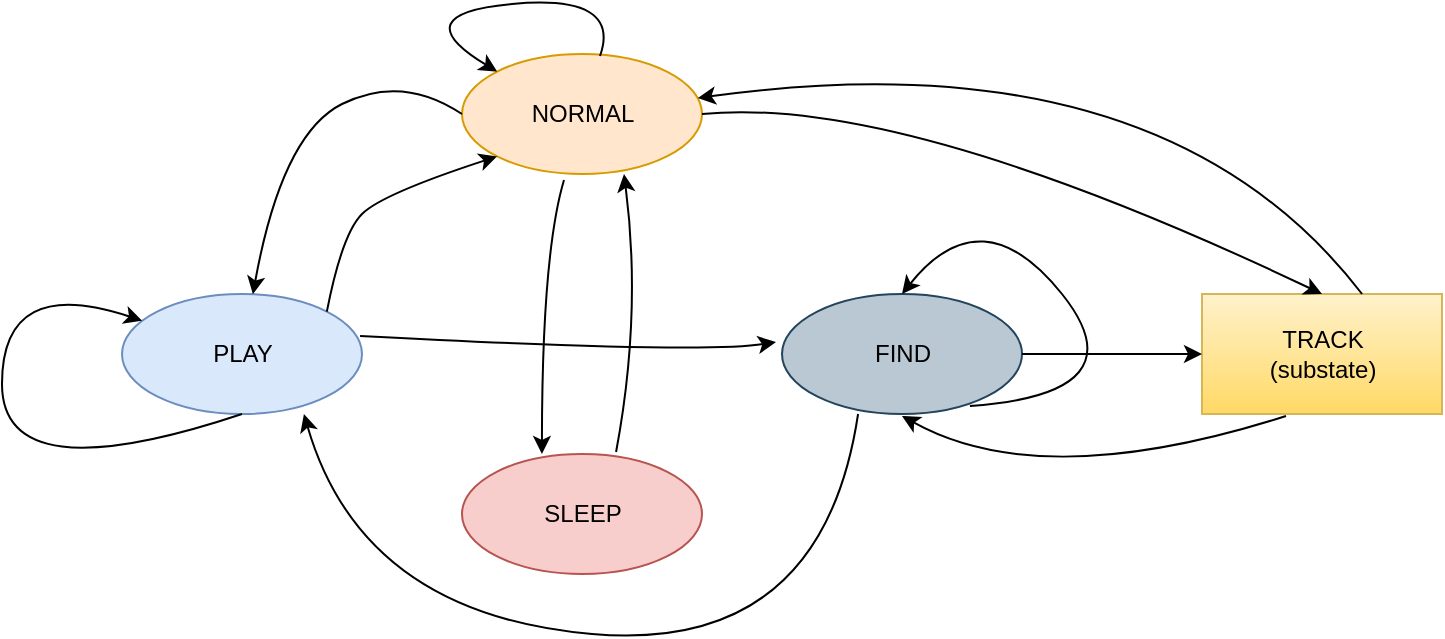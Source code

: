 <mxfile version="14.4.3" type="device"><diagram id="S5TtVCIUDTd6YPmIOVMU" name="Page-1"><mxGraphModel dx="852" dy="494" grid="1" gridSize="10" guides="1" tooltips="1" connect="1" arrows="1" fold="1" page="1" pageScale="1" pageWidth="827" pageHeight="1169" math="0" shadow="0"><root><mxCell id="0"/><mxCell id="1" parent="0"/><mxCell id="lbzcJqJT35EI1RDV9c0--1" value="" style="ellipse;whiteSpace=wrap;html=1;fillColor=#ffe6cc;strokeColor=#d79b00;" vertex="1" parent="1"><mxGeometry x="240" y="50" width="120" height="60" as="geometry"/></mxCell><mxCell id="lbzcJqJT35EI1RDV9c0--2" value="" style="ellipse;whiteSpace=wrap;html=1;fillColor=#dae8fc;strokeColor=#6c8ebf;" vertex="1" parent="1"><mxGeometry x="70" y="170" width="120" height="60" as="geometry"/></mxCell><mxCell id="lbzcJqJT35EI1RDV9c0--3" value="" style="ellipse;whiteSpace=wrap;html=1;fillColor=#f8cecc;strokeColor=#b85450;" vertex="1" parent="1"><mxGeometry x="240" y="250" width="120" height="60" as="geometry"/></mxCell><mxCell id="lbzcJqJT35EI1RDV9c0--4" value="" style="ellipse;whiteSpace=wrap;html=1;fillColor=#bac8d3;strokeColor=#23445d;" vertex="1" parent="1"><mxGeometry x="400" y="170" width="120" height="60" as="geometry"/></mxCell><mxCell id="lbzcJqJT35EI1RDV9c0--5" value="" style="rounded=0;whiteSpace=wrap;html=1;gradientColor=#ffd966;fillColor=#fff2cc;strokeColor=#d6b656;" vertex="1" parent="1"><mxGeometry x="610" y="170" width="120" height="60" as="geometry"/></mxCell><mxCell id="lbzcJqJT35EI1RDV9c0--6" value="PLAY" style="text;html=1;align=center;verticalAlign=middle;resizable=0;points=[];autosize=1;" vertex="1" parent="1"><mxGeometry x="105" y="190" width="50" height="20" as="geometry"/></mxCell><mxCell id="lbzcJqJT35EI1RDV9c0--8" value="NORMAL&lt;br&gt;" style="text;html=1;align=center;verticalAlign=middle;resizable=0;points=[];autosize=1;" vertex="1" parent="1"><mxGeometry x="265" y="70" width="70" height="20" as="geometry"/></mxCell><mxCell id="lbzcJqJT35EI1RDV9c0--9" value="SLEEP" style="text;html=1;align=center;verticalAlign=middle;resizable=0;points=[];autosize=1;" vertex="1" parent="1"><mxGeometry x="275" y="270" width="50" height="20" as="geometry"/></mxCell><mxCell id="lbzcJqJT35EI1RDV9c0--10" value="FIND" style="text;html=1;align=center;verticalAlign=middle;resizable=0;points=[];autosize=1;" vertex="1" parent="1"><mxGeometry x="440" y="190" width="40" height="20" as="geometry"/></mxCell><mxCell id="lbzcJqJT35EI1RDV9c0--11" value="TRACK&lt;br&gt;(substate)" style="text;html=1;align=center;verticalAlign=middle;resizable=0;points=[];autosize=1;" vertex="1" parent="1"><mxGeometry x="635" y="185" width="70" height="30" as="geometry"/></mxCell><mxCell id="lbzcJqJT35EI1RDV9c0--15" value="" style="curved=1;endArrow=classic;html=1;exitX=1;exitY=0.5;exitDx=0;exitDy=0;entryX=0.5;entryY=0;entryDx=0;entryDy=0;" edge="1" parent="1" source="lbzcJqJT35EI1RDV9c0--1" target="lbzcJqJT35EI1RDV9c0--5"><mxGeometry width="50" height="50" relative="1" as="geometry"><mxPoint x="460" y="90" as="sourcePoint"/><mxPoint x="510" y="40" as="targetPoint"/><Array as="points"><mxPoint x="460" y="70"/></Array></mxGeometry></mxCell><mxCell id="lbzcJqJT35EI1RDV9c0--17" value="" style="curved=1;endArrow=classic;html=1;exitX=0;exitY=0.5;exitDx=0;exitDy=0;" edge="1" parent="1" source="lbzcJqJT35EI1RDV9c0--1" target="lbzcJqJT35EI1RDV9c0--2"><mxGeometry width="50" height="50" relative="1" as="geometry"><mxPoint x="150" y="110" as="sourcePoint"/><mxPoint x="200" y="60" as="targetPoint"/><Array as="points"><mxPoint x="210" y="60"/><mxPoint x="150" y="90"/></Array></mxGeometry></mxCell><mxCell id="lbzcJqJT35EI1RDV9c0--18" value="" style="curved=1;endArrow=classic;html=1;exitX=0.425;exitY=1.05;exitDx=0;exitDy=0;exitPerimeter=0;entryX=0.333;entryY=0;entryDx=0;entryDy=0;entryPerimeter=0;" edge="1" parent="1" source="lbzcJqJT35EI1RDV9c0--1" target="lbzcJqJT35EI1RDV9c0--3"><mxGeometry width="50" height="50" relative="1" as="geometry"><mxPoint x="270" y="200" as="sourcePoint"/><mxPoint x="320" y="150" as="targetPoint"/><Array as="points"><mxPoint x="280" y="150"/></Array></mxGeometry></mxCell><mxCell id="lbzcJqJT35EI1RDV9c0--19" value="" style="curved=1;endArrow=classic;html=1;exitX=0.992;exitY=0.35;exitDx=0;exitDy=0;exitPerimeter=0;entryX=-0.025;entryY=0.4;entryDx=0;entryDy=0;entryPerimeter=0;" edge="1" parent="1" source="lbzcJqJT35EI1RDV9c0--2" target="lbzcJqJT35EI1RDV9c0--4"><mxGeometry width="50" height="50" relative="1" as="geometry"><mxPoint x="310" y="200" as="sourcePoint"/><mxPoint x="360" y="150" as="targetPoint"/><Array as="points"><mxPoint x="360" y="200"/></Array></mxGeometry></mxCell><mxCell id="lbzcJqJT35EI1RDV9c0--20" value="" style="curved=1;endArrow=classic;html=1;exitX=1;exitY=0.5;exitDx=0;exitDy=0;entryX=0;entryY=0.5;entryDx=0;entryDy=0;" edge="1" parent="1" source="lbzcJqJT35EI1RDV9c0--4" target="lbzcJqJT35EI1RDV9c0--5"><mxGeometry width="50" height="50" relative="1" as="geometry"><mxPoint x="440" y="140" as="sourcePoint"/><mxPoint x="490" y="90" as="targetPoint"/><Array as="points"><mxPoint x="570" y="200"/></Array></mxGeometry></mxCell><mxCell id="lbzcJqJT35EI1RDV9c0--21" value="" style="curved=1;endArrow=classic;html=1;exitX=0.35;exitY=1.017;exitDx=0;exitDy=0;exitPerimeter=0;" edge="1" parent="1" source="lbzcJqJT35EI1RDV9c0--5"><mxGeometry width="50" height="50" relative="1" as="geometry"><mxPoint x="540" y="310" as="sourcePoint"/><mxPoint x="460" y="231" as="targetPoint"/><Array as="points"><mxPoint x="530" y="270"/></Array></mxGeometry></mxCell><mxCell id="lbzcJqJT35EI1RDV9c0--22" value="" style="curved=1;endArrow=classic;html=1;exitX=0.667;exitY=0;exitDx=0;exitDy=0;exitPerimeter=0;" edge="1" parent="1" source="lbzcJqJT35EI1RDV9c0--5" target="lbzcJqJT35EI1RDV9c0--1"><mxGeometry width="50" height="50" relative="1" as="geometry"><mxPoint x="610" y="90" as="sourcePoint"/><mxPoint x="660" y="40" as="targetPoint"/><Array as="points"><mxPoint x="590" y="40"/></Array></mxGeometry></mxCell><mxCell id="lbzcJqJT35EI1RDV9c0--23" value="" style="curved=1;endArrow=classic;html=1;exitX=0.642;exitY=-0.017;exitDx=0;exitDy=0;exitPerimeter=0;entryX=0.675;entryY=1;entryDx=0;entryDy=0;entryPerimeter=0;" edge="1" parent="1" source="lbzcJqJT35EI1RDV9c0--3" target="lbzcJqJT35EI1RDV9c0--1"><mxGeometry width="50" height="50" relative="1" as="geometry"><mxPoint x="400" y="360" as="sourcePoint"/><mxPoint x="450" y="310" as="targetPoint"/><Array as="points"><mxPoint x="330" y="180"/></Array></mxGeometry></mxCell><mxCell id="lbzcJqJT35EI1RDV9c0--24" value="" style="curved=1;endArrow=classic;html=1;exitX=0.783;exitY=0.933;exitDx=0;exitDy=0;exitPerimeter=0;entryX=0.5;entryY=0;entryDx=0;entryDy=0;" edge="1" parent="1" source="lbzcJqJT35EI1RDV9c0--4" target="lbzcJqJT35EI1RDV9c0--4"><mxGeometry width="50" height="50" relative="1" as="geometry"><mxPoint x="530" y="220" as="sourcePoint"/><mxPoint x="580" y="170" as="targetPoint"/><Array as="points"><mxPoint x="580" y="220"/><mxPoint x="500" y="120"/></Array></mxGeometry></mxCell><mxCell id="lbzcJqJT35EI1RDV9c0--25" value="" style="curved=1;endArrow=classic;html=1;exitX=0.5;exitY=1;exitDx=0;exitDy=0;" edge="1" parent="1" source="lbzcJqJT35EI1RDV9c0--2" target="lbzcJqJT35EI1RDV9c0--2"><mxGeometry width="50" height="50" relative="1" as="geometry"><mxPoint x="120" y="300" as="sourcePoint"/><mxPoint x="170" y="250" as="targetPoint"/><Array as="points"><mxPoint x="10" y="270"/><mxPoint x="10" y="160"/></Array></mxGeometry></mxCell><mxCell id="lbzcJqJT35EI1RDV9c0--26" value="" style="curved=1;endArrow=classic;html=1;exitX=0.575;exitY=0.017;exitDx=0;exitDy=0;exitPerimeter=0;entryX=0;entryY=0;entryDx=0;entryDy=0;" edge="1" parent="1" source="lbzcJqJT35EI1RDV9c0--1" target="lbzcJqJT35EI1RDV9c0--1"><mxGeometry width="50" height="50" relative="1" as="geometry"><mxPoint x="390" y="30" as="sourcePoint"/><mxPoint x="440" y="-20" as="targetPoint"/><Array as="points"><mxPoint x="320" y="20"/><mxPoint x="210" y="30"/></Array></mxGeometry></mxCell><mxCell id="lbzcJqJT35EI1RDV9c0--27" value="" style="curved=1;endArrow=classic;html=1;exitX=0.317;exitY=1;exitDx=0;exitDy=0;exitPerimeter=0;entryX=0.758;entryY=1;entryDx=0;entryDy=0;entryPerimeter=0;" edge="1" parent="1" source="lbzcJqJT35EI1RDV9c0--4" target="lbzcJqJT35EI1RDV9c0--2"><mxGeometry width="50" height="50" relative="1" as="geometry"><mxPoint x="420" y="360" as="sourcePoint"/><mxPoint x="470" y="310" as="targetPoint"/><Array as="points"><mxPoint x="420" y="350"/><mxPoint x="190" y="330"/></Array></mxGeometry></mxCell><mxCell id="lbzcJqJT35EI1RDV9c0--28" value="" style="curved=1;endArrow=classic;html=1;exitX=1;exitY=0;exitDx=0;exitDy=0;entryX=0;entryY=1;entryDx=0;entryDy=0;" edge="1" parent="1" source="lbzcJqJT35EI1RDV9c0--2" target="lbzcJqJT35EI1RDV9c0--1"><mxGeometry width="50" height="50" relative="1" as="geometry"><mxPoint x="200" y="180" as="sourcePoint"/><mxPoint x="250" y="130" as="targetPoint"/><Array as="points"><mxPoint x="180" y="140"/><mxPoint x="200" y="120"/></Array></mxGeometry></mxCell></root></mxGraphModel></diagram></mxfile>